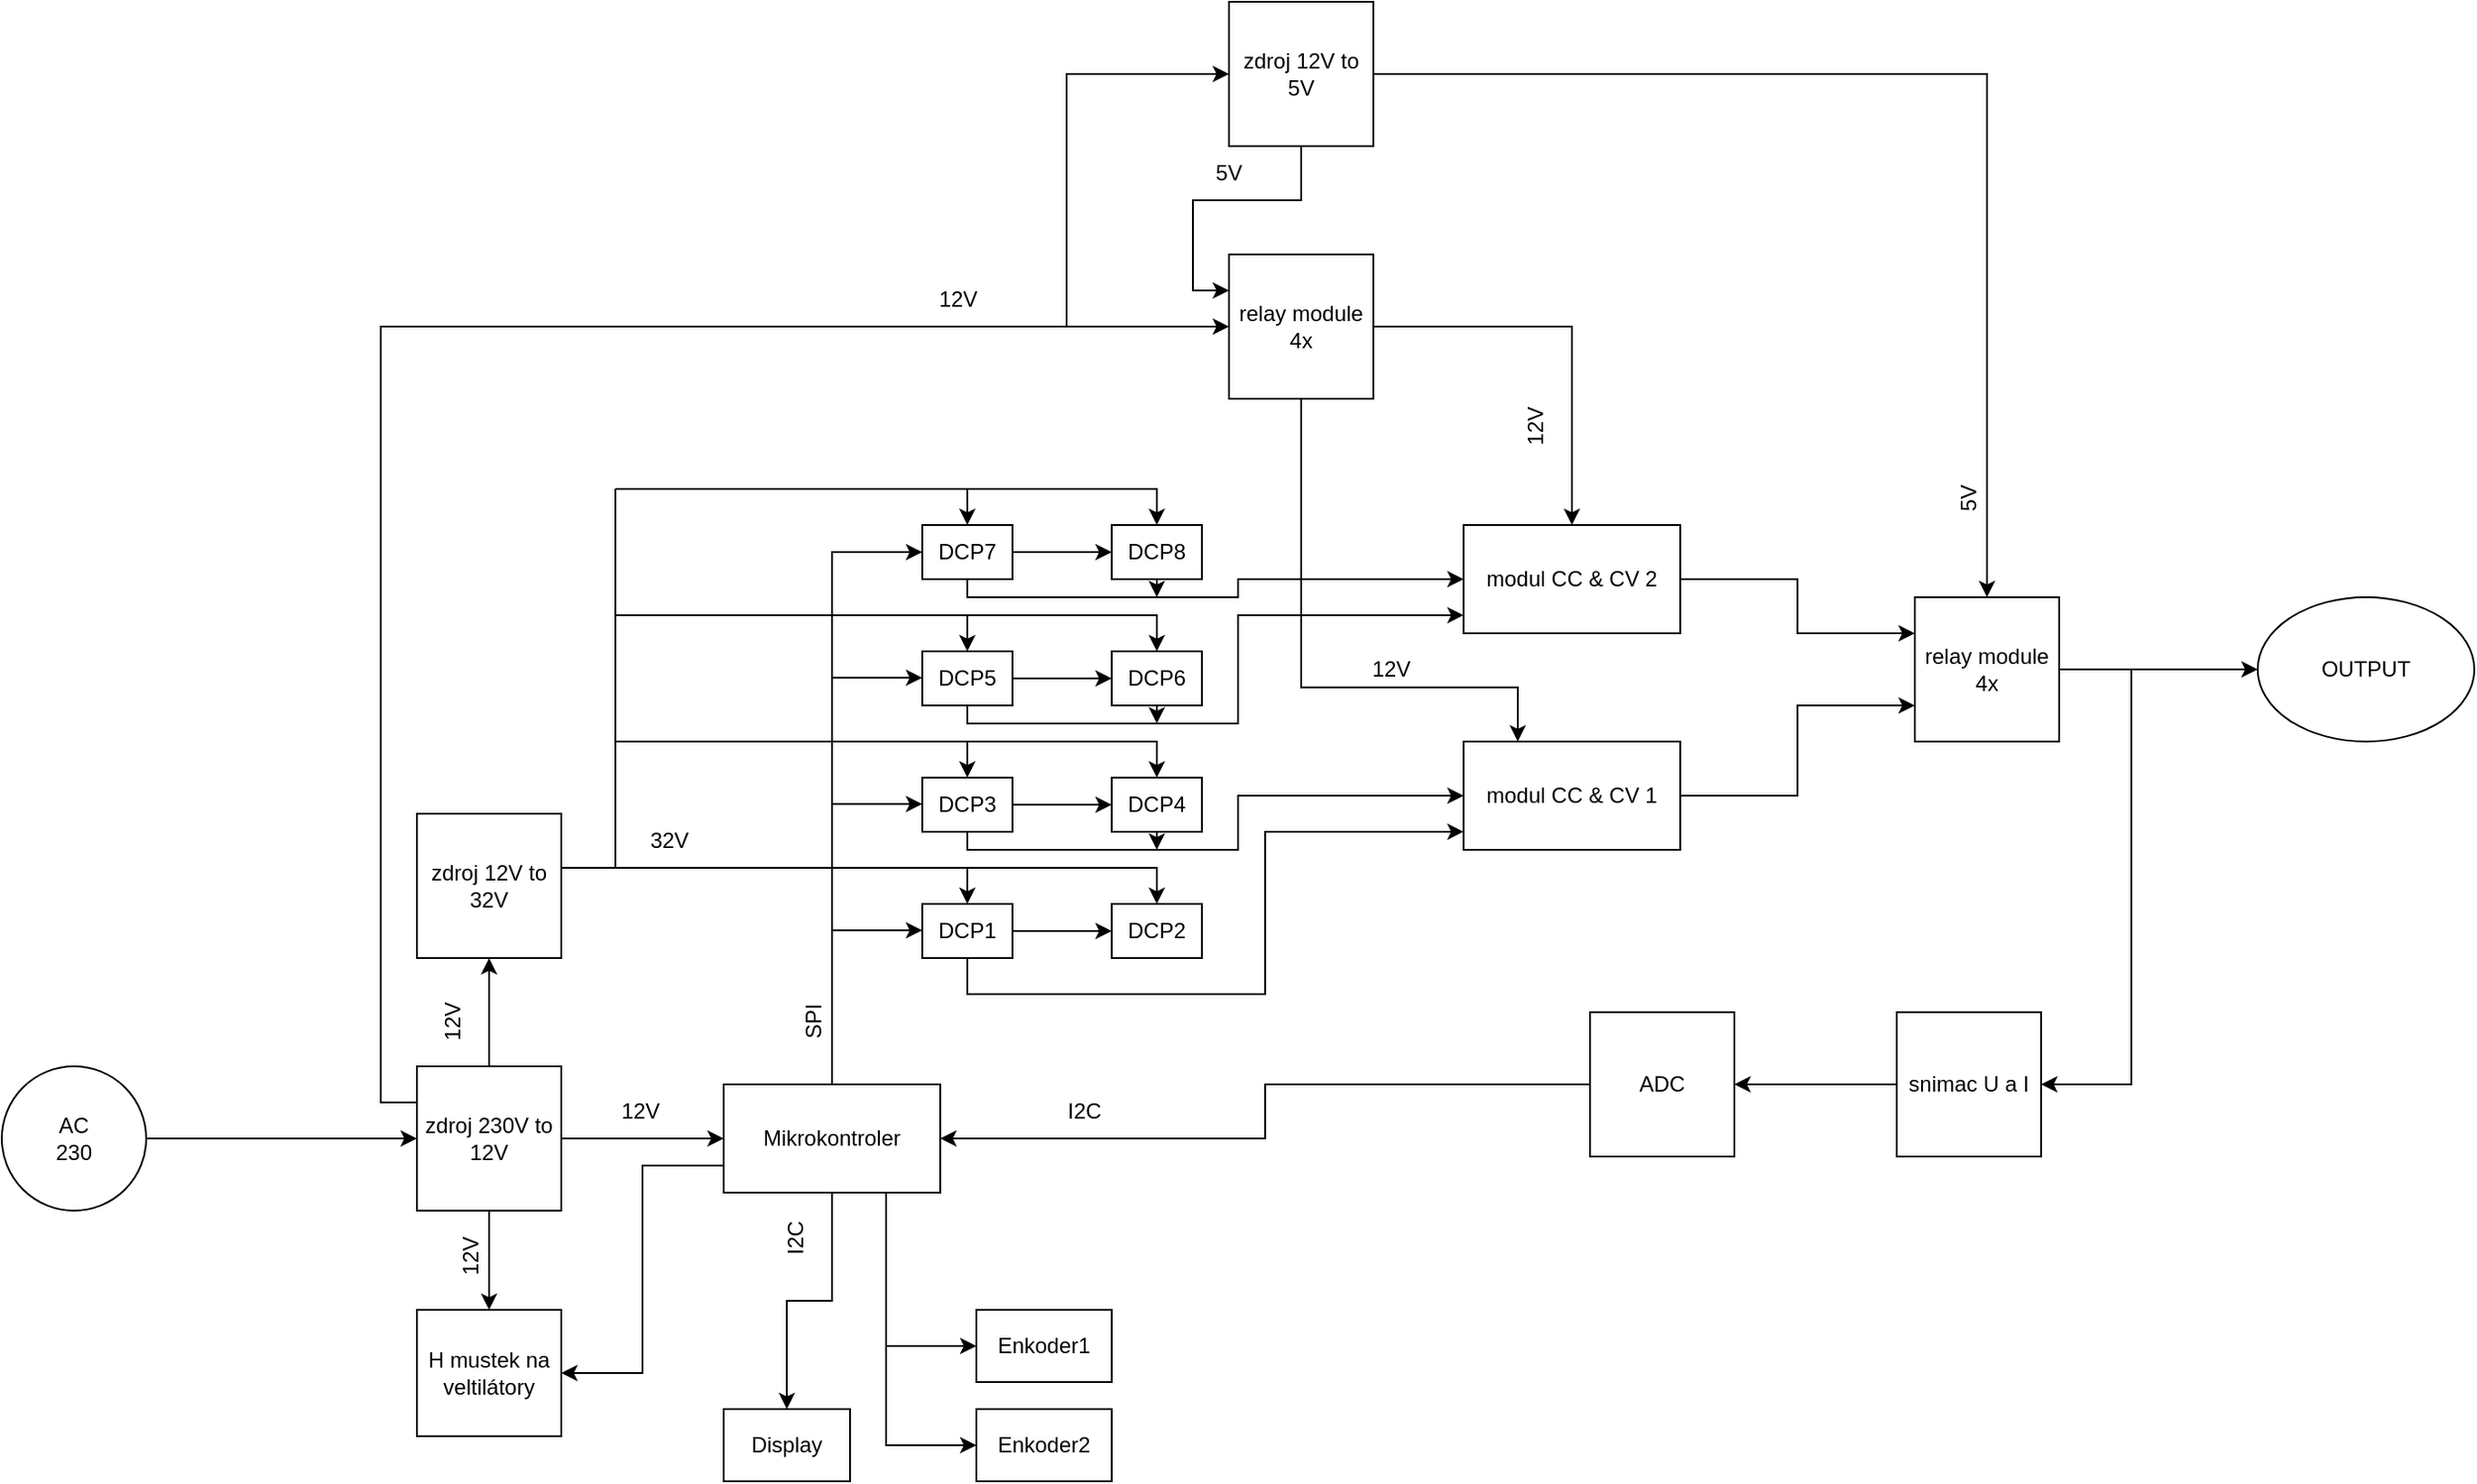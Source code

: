 <mxfile version="24.7.17">
  <diagram name="Stránka-1" id="HtR_30fvjnzo9S2--Yoa">
    <mxGraphModel dx="1434" dy="2013" grid="1" gridSize="10" guides="1" tooltips="1" connect="1" arrows="1" fold="1" page="1" pageScale="1" pageWidth="827" pageHeight="1169" math="0" shadow="0">
      <root>
        <mxCell id="0" />
        <mxCell id="1" parent="0" />
        <mxCell id="8qwPlh9qfdXBfqdP9BY3-44" style="edgeStyle=orthogonalEdgeStyle;rounded=0;orthogonalLoop=1;jettySize=auto;html=1;entryX=0;entryY=0.5;entryDx=0;entryDy=0;" parent="1" source="8qwPlh9qfdXBfqdP9BY3-1" target="8qwPlh9qfdXBfqdP9BY3-24" edge="1">
          <mxGeometry relative="1" as="geometry" />
        </mxCell>
        <mxCell id="AM9VBK2DPDKisSMMoRg6-6" style="edgeStyle=orthogonalEdgeStyle;rounded=0;orthogonalLoop=1;jettySize=auto;html=1;entryX=0.5;entryY=0;entryDx=0;entryDy=0;" parent="1" source="8qwPlh9qfdXBfqdP9BY3-1" target="AM9VBK2DPDKisSMMoRg6-3" edge="1">
          <mxGeometry relative="1" as="geometry" />
        </mxCell>
        <mxCell id="AM9VBK2DPDKisSMMoRg6-8" style="edgeStyle=orthogonalEdgeStyle;rounded=0;orthogonalLoop=1;jettySize=auto;html=1;exitX=0.75;exitY=1;exitDx=0;exitDy=0;entryX=0;entryY=0.5;entryDx=0;entryDy=0;" parent="1" source="8qwPlh9qfdXBfqdP9BY3-1" target="AM9VBK2DPDKisSMMoRg6-4" edge="1">
          <mxGeometry relative="1" as="geometry" />
        </mxCell>
        <mxCell id="0CBtYzVkp15g_8uijVB_-4" style="edgeStyle=orthogonalEdgeStyle;rounded=0;orthogonalLoop=1;jettySize=auto;html=1;exitX=0;exitY=0.75;exitDx=0;exitDy=0;entryX=1;entryY=0.5;entryDx=0;entryDy=0;" edge="1" parent="1" source="8qwPlh9qfdXBfqdP9BY3-1" target="0CBtYzVkp15g_8uijVB_-1">
          <mxGeometry relative="1" as="geometry" />
        </mxCell>
        <mxCell id="8qwPlh9qfdXBfqdP9BY3-1" value="Mikrokontroler" style="rounded=0;whiteSpace=wrap;html=1;" parent="1" vertex="1">
          <mxGeometry x="460" y="300" width="120" height="60" as="geometry" />
        </mxCell>
        <mxCell id="8qwPlh9qfdXBfqdP9BY3-7" value="" style="edgeStyle=orthogonalEdgeStyle;rounded=0;orthogonalLoop=1;jettySize=auto;html=1;" parent="1" source="8qwPlh9qfdXBfqdP9BY3-2" target="8qwPlh9qfdXBfqdP9BY3-3" edge="1">
          <mxGeometry relative="1" as="geometry" />
        </mxCell>
        <mxCell id="8qwPlh9qfdXBfqdP9BY3-2" value="AC&lt;div&gt;230&lt;/div&gt;" style="ellipse;whiteSpace=wrap;html=1;aspect=fixed;" parent="1" vertex="1">
          <mxGeometry x="60" y="290" width="80" height="80" as="geometry" />
        </mxCell>
        <mxCell id="8qwPlh9qfdXBfqdP9BY3-5" value="" style="edgeStyle=orthogonalEdgeStyle;rounded=0;orthogonalLoop=1;jettySize=auto;html=1;" parent="1" source="8qwPlh9qfdXBfqdP9BY3-3" target="8qwPlh9qfdXBfqdP9BY3-4" edge="1">
          <mxGeometry relative="1" as="geometry" />
        </mxCell>
        <mxCell id="8qwPlh9qfdXBfqdP9BY3-8" value="" style="edgeStyle=orthogonalEdgeStyle;rounded=0;orthogonalLoop=1;jettySize=auto;html=1;" parent="1" source="8qwPlh9qfdXBfqdP9BY3-3" target="8qwPlh9qfdXBfqdP9BY3-1" edge="1">
          <mxGeometry relative="1" as="geometry" />
        </mxCell>
        <mxCell id="AM9VBK2DPDKisSMMoRg6-15" style="edgeStyle=orthogonalEdgeStyle;rounded=0;orthogonalLoop=1;jettySize=auto;html=1;exitX=0;exitY=0.25;exitDx=0;exitDy=0;entryX=0;entryY=0.5;entryDx=0;entryDy=0;" parent="1" source="8qwPlh9qfdXBfqdP9BY3-3" target="AM9VBK2DPDKisSMMoRg6-19" edge="1">
          <mxGeometry relative="1" as="geometry">
            <mxPoint x="270" y="-150" as="targetPoint" />
            <Array as="points">
              <mxPoint x="270" y="310" />
              <mxPoint x="270" y="-120" />
            </Array>
          </mxGeometry>
        </mxCell>
        <mxCell id="0CBtYzVkp15g_8uijVB_-2" value="" style="edgeStyle=orthogonalEdgeStyle;rounded=0;orthogonalLoop=1;jettySize=auto;html=1;" edge="1" parent="1" source="8qwPlh9qfdXBfqdP9BY3-3" target="0CBtYzVkp15g_8uijVB_-1">
          <mxGeometry relative="1" as="geometry" />
        </mxCell>
        <mxCell id="8qwPlh9qfdXBfqdP9BY3-3" value="zdroj 230V to 12V" style="whiteSpace=wrap;html=1;aspect=fixed;" parent="1" vertex="1">
          <mxGeometry x="290" y="290" width="80" height="80" as="geometry" />
        </mxCell>
        <mxCell id="8qwPlh9qfdXBfqdP9BY3-49" style="edgeStyle=orthogonalEdgeStyle;rounded=0;orthogonalLoop=1;jettySize=auto;html=1;entryX=0.5;entryY=0;entryDx=0;entryDy=0;" parent="1" source="8qwPlh9qfdXBfqdP9BY3-4" target="8qwPlh9qfdXBfqdP9BY3-13" edge="1">
          <mxGeometry relative="1" as="geometry">
            <Array as="points">
              <mxPoint x="595" y="180" />
            </Array>
          </mxGeometry>
        </mxCell>
        <mxCell id="8qwPlh9qfdXBfqdP9BY3-4" value="zdroj 12V to 32V" style="whiteSpace=wrap;html=1;aspect=fixed;" parent="1" vertex="1">
          <mxGeometry x="290" y="150" width="80" height="80" as="geometry" />
        </mxCell>
        <mxCell id="8qwPlh9qfdXBfqdP9BY3-9" value="12V" style="text;html=1;align=center;verticalAlign=middle;whiteSpace=wrap;rounded=0;" parent="1" vertex="1">
          <mxGeometry x="384" y="300" width="60" height="30" as="geometry" />
        </mxCell>
        <mxCell id="8qwPlh9qfdXBfqdP9BY3-10" value="12V" style="text;html=1;align=center;verticalAlign=middle;whiteSpace=wrap;rounded=0;rotation=-90;" parent="1" vertex="1">
          <mxGeometry x="280" y="250" width="60" height="30" as="geometry" />
        </mxCell>
        <mxCell id="8qwPlh9qfdXBfqdP9BY3-31" value="" style="edgeStyle=orthogonalEdgeStyle;rounded=0;orthogonalLoop=1;jettySize=auto;html=1;" parent="1" source="8qwPlh9qfdXBfqdP9BY3-13" target="8qwPlh9qfdXBfqdP9BY3-22" edge="1">
          <mxGeometry relative="1" as="geometry" />
        </mxCell>
        <mxCell id="8qwPlh9qfdXBfqdP9BY3-13" value="DCP1" style="rounded=0;whiteSpace=wrap;html=1;" parent="1" vertex="1">
          <mxGeometry x="570" y="200" width="50" height="30" as="geometry" />
        </mxCell>
        <mxCell id="8qwPlh9qfdXBfqdP9BY3-32" value="" style="edgeStyle=orthogonalEdgeStyle;rounded=0;orthogonalLoop=1;jettySize=auto;html=1;" parent="1" source="8qwPlh9qfdXBfqdP9BY3-20" target="8qwPlh9qfdXBfqdP9BY3-21" edge="1">
          <mxGeometry relative="1" as="geometry" />
        </mxCell>
        <mxCell id="8qwPlh9qfdXBfqdP9BY3-67" style="edgeStyle=orthogonalEdgeStyle;rounded=0;orthogonalLoop=1;jettySize=auto;html=1;exitX=0.5;exitY=1;exitDx=0;exitDy=0;entryX=0;entryY=0.5;entryDx=0;entryDy=0;" parent="1" source="8qwPlh9qfdXBfqdP9BY3-20" target="8qwPlh9qfdXBfqdP9BY3-62" edge="1">
          <mxGeometry relative="1" as="geometry">
            <Array as="points">
              <mxPoint x="595" y="170" />
              <mxPoint x="745" y="170" />
              <mxPoint x="745" y="140" />
            </Array>
          </mxGeometry>
        </mxCell>
        <mxCell id="8qwPlh9qfdXBfqdP9BY3-20" value="DCP3" style="rounded=0;whiteSpace=wrap;html=1;" parent="1" vertex="1">
          <mxGeometry x="570" y="130" width="50" height="30" as="geometry" />
        </mxCell>
        <mxCell id="8qwPlh9qfdXBfqdP9BY3-68" style="edgeStyle=orthogonalEdgeStyle;rounded=0;orthogonalLoop=1;jettySize=auto;html=1;exitX=0.5;exitY=1;exitDx=0;exitDy=0;" parent="1" source="8qwPlh9qfdXBfqdP9BY3-21" edge="1">
          <mxGeometry relative="1" as="geometry">
            <mxPoint x="700" y="170" as="targetPoint" />
          </mxGeometry>
        </mxCell>
        <mxCell id="8qwPlh9qfdXBfqdP9BY3-21" value="DCP4" style="rounded=0;whiteSpace=wrap;html=1;" parent="1" vertex="1">
          <mxGeometry x="675" y="130" width="50" height="30" as="geometry" />
        </mxCell>
        <mxCell id="8qwPlh9qfdXBfqdP9BY3-22" value="DCP2" style="rounded=0;whiteSpace=wrap;html=1;" parent="1" vertex="1">
          <mxGeometry x="675" y="200" width="50" height="30" as="geometry" />
        </mxCell>
        <mxCell id="8qwPlh9qfdXBfqdP9BY3-30" value="" style="edgeStyle=orthogonalEdgeStyle;rounded=0;orthogonalLoop=1;jettySize=auto;html=1;" parent="1" source="8qwPlh9qfdXBfqdP9BY3-23" target="8qwPlh9qfdXBfqdP9BY3-26" edge="1">
          <mxGeometry relative="1" as="geometry" />
        </mxCell>
        <mxCell id="8qwPlh9qfdXBfqdP9BY3-23" value="DCP5" style="rounded=0;whiteSpace=wrap;html=1;" parent="1" vertex="1">
          <mxGeometry x="570" y="60" width="50" height="30" as="geometry" />
        </mxCell>
        <mxCell id="8qwPlh9qfdXBfqdP9BY3-29" value="" style="edgeStyle=orthogonalEdgeStyle;rounded=0;orthogonalLoop=1;jettySize=auto;html=1;" parent="1" source="8qwPlh9qfdXBfqdP9BY3-24" target="8qwPlh9qfdXBfqdP9BY3-25" edge="1">
          <mxGeometry relative="1" as="geometry" />
        </mxCell>
        <mxCell id="8qwPlh9qfdXBfqdP9BY3-63" style="edgeStyle=orthogonalEdgeStyle;rounded=0;orthogonalLoop=1;jettySize=auto;html=1;exitX=0.5;exitY=1;exitDx=0;exitDy=0;entryX=0;entryY=0.5;entryDx=0;entryDy=0;" parent="1" source="8qwPlh9qfdXBfqdP9BY3-24" target="8qwPlh9qfdXBfqdP9BY3-61" edge="1">
          <mxGeometry relative="1" as="geometry">
            <Array as="points">
              <mxPoint x="595" y="30" />
              <mxPoint x="745" y="30" />
              <mxPoint x="745" y="20" />
            </Array>
          </mxGeometry>
        </mxCell>
        <mxCell id="8qwPlh9qfdXBfqdP9BY3-24" value="DCP7" style="rounded=0;whiteSpace=wrap;html=1;" parent="1" vertex="1">
          <mxGeometry x="570" y="-10" width="50" height="30" as="geometry" />
        </mxCell>
        <mxCell id="8qwPlh9qfdXBfqdP9BY3-64" style="edgeStyle=orthogonalEdgeStyle;rounded=0;orthogonalLoop=1;jettySize=auto;html=1;exitX=0.5;exitY=1;exitDx=0;exitDy=0;" parent="1" source="8qwPlh9qfdXBfqdP9BY3-25" edge="1">
          <mxGeometry relative="1" as="geometry">
            <mxPoint x="700" y="30" as="targetPoint" />
          </mxGeometry>
        </mxCell>
        <mxCell id="8qwPlh9qfdXBfqdP9BY3-25" value="DCP8" style="rounded=0;whiteSpace=wrap;html=1;" parent="1" vertex="1">
          <mxGeometry x="675" y="-10" width="50" height="30" as="geometry" />
        </mxCell>
        <mxCell id="8qwPlh9qfdXBfqdP9BY3-66" style="edgeStyle=orthogonalEdgeStyle;rounded=0;orthogonalLoop=1;jettySize=auto;html=1;exitX=0.5;exitY=1;exitDx=0;exitDy=0;" parent="1" source="8qwPlh9qfdXBfqdP9BY3-26" edge="1">
          <mxGeometry relative="1" as="geometry">
            <mxPoint x="700" y="100" as="targetPoint" />
          </mxGeometry>
        </mxCell>
        <mxCell id="8qwPlh9qfdXBfqdP9BY3-26" value="DCP6" style="rounded=0;whiteSpace=wrap;html=1;" parent="1" vertex="1">
          <mxGeometry x="675" y="60" width="50" height="30" as="geometry" />
        </mxCell>
        <mxCell id="8qwPlh9qfdXBfqdP9BY3-46" value="" style="endArrow=classic;html=1;rounded=0;" parent="1" edge="1">
          <mxGeometry width="50" height="50" relative="1" as="geometry">
            <mxPoint x="520" y="74.67" as="sourcePoint" />
            <mxPoint x="570" y="74.67" as="targetPoint" />
          </mxGeometry>
        </mxCell>
        <mxCell id="8qwPlh9qfdXBfqdP9BY3-47" value="" style="endArrow=classic;html=1;rounded=0;" parent="1" edge="1">
          <mxGeometry width="50" height="50" relative="1" as="geometry">
            <mxPoint x="520" y="144.67" as="sourcePoint" />
            <mxPoint x="570" y="144.67" as="targetPoint" />
          </mxGeometry>
        </mxCell>
        <mxCell id="8qwPlh9qfdXBfqdP9BY3-48" value="" style="endArrow=classic;html=1;rounded=0;" parent="1" edge="1">
          <mxGeometry width="50" height="50" relative="1" as="geometry">
            <mxPoint x="520" y="214.67" as="sourcePoint" />
            <mxPoint x="570" y="214.67" as="targetPoint" />
          </mxGeometry>
        </mxCell>
        <mxCell id="8qwPlh9qfdXBfqdP9BY3-52" style="edgeStyle=orthogonalEdgeStyle;rounded=0;orthogonalLoop=1;jettySize=auto;html=1;" parent="1" target="8qwPlh9qfdXBfqdP9BY3-22" edge="1">
          <mxGeometry relative="1" as="geometry">
            <mxPoint x="580" y="180" as="sourcePoint" />
            <mxPoint x="812.5" y="200" as="targetPoint" />
            <Array as="points">
              <mxPoint x="700" y="180" />
            </Array>
          </mxGeometry>
        </mxCell>
        <mxCell id="8qwPlh9qfdXBfqdP9BY3-53" style="edgeStyle=orthogonalEdgeStyle;rounded=0;orthogonalLoop=1;jettySize=auto;html=1;entryX=0.5;entryY=0;entryDx=0;entryDy=0;" parent="1" edge="1">
          <mxGeometry relative="1" as="geometry">
            <mxPoint x="400" y="110" as="sourcePoint" />
            <mxPoint x="595" y="130" as="targetPoint" />
            <Array as="points">
              <mxPoint x="595" y="110" />
            </Array>
          </mxGeometry>
        </mxCell>
        <mxCell id="8qwPlh9qfdXBfqdP9BY3-54" style="edgeStyle=orthogonalEdgeStyle;rounded=0;orthogonalLoop=1;jettySize=auto;html=1;" parent="1" edge="1">
          <mxGeometry relative="1" as="geometry">
            <mxPoint x="580" y="110" as="sourcePoint" />
            <mxPoint x="700" y="130" as="targetPoint" />
            <Array as="points">
              <mxPoint x="700" y="110" />
            </Array>
          </mxGeometry>
        </mxCell>
        <mxCell id="8qwPlh9qfdXBfqdP9BY3-55" style="edgeStyle=orthogonalEdgeStyle;rounded=0;orthogonalLoop=1;jettySize=auto;html=1;entryX=0.5;entryY=0;entryDx=0;entryDy=0;" parent="1" edge="1">
          <mxGeometry relative="1" as="geometry">
            <mxPoint x="400" y="40" as="sourcePoint" />
            <mxPoint x="595" y="60" as="targetPoint" />
            <Array as="points">
              <mxPoint x="595" y="40" />
            </Array>
          </mxGeometry>
        </mxCell>
        <mxCell id="8qwPlh9qfdXBfqdP9BY3-56" style="edgeStyle=orthogonalEdgeStyle;rounded=0;orthogonalLoop=1;jettySize=auto;html=1;" parent="1" edge="1">
          <mxGeometry relative="1" as="geometry">
            <mxPoint x="580" y="40" as="sourcePoint" />
            <mxPoint x="700" y="60" as="targetPoint" />
            <Array as="points">
              <mxPoint x="700" y="40" />
            </Array>
          </mxGeometry>
        </mxCell>
        <mxCell id="8qwPlh9qfdXBfqdP9BY3-57" style="edgeStyle=orthogonalEdgeStyle;rounded=0;orthogonalLoop=1;jettySize=auto;html=1;entryX=0.5;entryY=0;entryDx=0;entryDy=0;" parent="1" edge="1">
          <mxGeometry relative="1" as="geometry">
            <mxPoint x="400" y="-30" as="sourcePoint" />
            <mxPoint x="595" y="-10" as="targetPoint" />
            <Array as="points">
              <mxPoint x="595" y="-30" />
            </Array>
          </mxGeometry>
        </mxCell>
        <mxCell id="8qwPlh9qfdXBfqdP9BY3-58" style="edgeStyle=orthogonalEdgeStyle;rounded=0;orthogonalLoop=1;jettySize=auto;html=1;" parent="1" edge="1">
          <mxGeometry relative="1" as="geometry">
            <mxPoint x="580" y="-30" as="sourcePoint" />
            <mxPoint x="700" y="-10" as="targetPoint" />
            <Array as="points">
              <mxPoint x="700" y="-30" />
            </Array>
          </mxGeometry>
        </mxCell>
        <mxCell id="8qwPlh9qfdXBfqdP9BY3-59" value="" style="endArrow=none;html=1;rounded=0;" parent="1" edge="1">
          <mxGeometry width="50" height="50" relative="1" as="geometry">
            <mxPoint x="400" y="180" as="sourcePoint" />
            <mxPoint x="400" y="-30" as="targetPoint" />
          </mxGeometry>
        </mxCell>
        <mxCell id="AM9VBK2DPDKisSMMoRg6-13" style="edgeStyle=orthogonalEdgeStyle;rounded=0;orthogonalLoop=1;jettySize=auto;html=1;" parent="1" source="8qwPlh9qfdXBfqdP9BY3-61" target="AM9VBK2DPDKisSMMoRg6-12" edge="1">
          <mxGeometry relative="1" as="geometry">
            <Array as="points">
              <mxPoint x="1055" y="20" />
              <mxPoint x="1055" y="50" />
            </Array>
          </mxGeometry>
        </mxCell>
        <mxCell id="8qwPlh9qfdXBfqdP9BY3-61" value="modul CC &amp;amp; CV 2" style="rounded=0;whiteSpace=wrap;html=1;" parent="1" vertex="1">
          <mxGeometry x="870" y="-10" width="120" height="60" as="geometry" />
        </mxCell>
        <mxCell id="AM9VBK2DPDKisSMMoRg6-14" style="edgeStyle=orthogonalEdgeStyle;rounded=0;orthogonalLoop=1;jettySize=auto;html=1;entryX=0;entryY=0.75;entryDx=0;entryDy=0;" parent="1" source="8qwPlh9qfdXBfqdP9BY3-62" target="AM9VBK2DPDKisSMMoRg6-12" edge="1">
          <mxGeometry relative="1" as="geometry" />
        </mxCell>
        <mxCell id="8qwPlh9qfdXBfqdP9BY3-62" value="modul CC &amp;amp; CV 1" style="rounded=0;whiteSpace=wrap;html=1;" parent="1" vertex="1">
          <mxGeometry x="870" y="110" width="120" height="60" as="geometry" />
        </mxCell>
        <mxCell id="8qwPlh9qfdXBfqdP9BY3-65" style="edgeStyle=orthogonalEdgeStyle;rounded=0;orthogonalLoop=1;jettySize=auto;html=1;exitX=0.5;exitY=1;exitDx=0;exitDy=0;entryX=0;entryY=0.833;entryDx=0;entryDy=0;entryPerimeter=0;" parent="1" source="8qwPlh9qfdXBfqdP9BY3-23" target="8qwPlh9qfdXBfqdP9BY3-61" edge="1">
          <mxGeometry relative="1" as="geometry">
            <Array as="points">
              <mxPoint x="595" y="100" />
              <mxPoint x="745" y="100" />
              <mxPoint x="745" y="40" />
            </Array>
          </mxGeometry>
        </mxCell>
        <mxCell id="8qwPlh9qfdXBfqdP9BY3-69" style="edgeStyle=orthogonalEdgeStyle;rounded=0;orthogonalLoop=1;jettySize=auto;html=1;exitX=0.5;exitY=1;exitDx=0;exitDy=0;entryX=0;entryY=0.833;entryDx=0;entryDy=0;entryPerimeter=0;" parent="1" source="8qwPlh9qfdXBfqdP9BY3-13" target="8qwPlh9qfdXBfqdP9BY3-62" edge="1">
          <mxGeometry relative="1" as="geometry">
            <Array as="points">
              <mxPoint x="595" y="250" />
              <mxPoint x="760" y="250" />
              <mxPoint x="760" y="160" />
            </Array>
          </mxGeometry>
        </mxCell>
        <mxCell id="AM9VBK2DPDKisSMMoRg6-1" value="SPI" style="text;html=1;align=center;verticalAlign=middle;whiteSpace=wrap;rounded=0;rotation=-90;" parent="1" vertex="1">
          <mxGeometry x="480" y="250" width="60" height="30" as="geometry" />
        </mxCell>
        <mxCell id="AM9VBK2DPDKisSMMoRg6-2" value="32V" style="text;html=1;align=center;verticalAlign=middle;whiteSpace=wrap;rounded=0;" parent="1" vertex="1">
          <mxGeometry x="400" y="150" width="60" height="30" as="geometry" />
        </mxCell>
        <mxCell id="AM9VBK2DPDKisSMMoRg6-3" value="Display" style="rounded=0;whiteSpace=wrap;html=1;" parent="1" vertex="1">
          <mxGeometry x="460" y="480" width="70" height="40" as="geometry" />
        </mxCell>
        <mxCell id="AM9VBK2DPDKisSMMoRg6-4" value="Enkoder1" style="rounded=0;whiteSpace=wrap;html=1;" parent="1" vertex="1">
          <mxGeometry x="600" y="425" width="75" height="40" as="geometry" />
        </mxCell>
        <mxCell id="AM9VBK2DPDKisSMMoRg6-5" value="Enkoder2" style="rounded=0;whiteSpace=wrap;html=1;" parent="1" vertex="1">
          <mxGeometry x="600" y="480" width="75" height="40" as="geometry" />
        </mxCell>
        <mxCell id="AM9VBK2DPDKisSMMoRg6-7" value="I2C" style="text;html=1;align=center;verticalAlign=middle;whiteSpace=wrap;rounded=0;rotation=-90;" parent="1" vertex="1">
          <mxGeometry x="470" y="370" width="60" height="30" as="geometry" />
        </mxCell>
        <mxCell id="AM9VBK2DPDKisSMMoRg6-9" style="edgeStyle=orthogonalEdgeStyle;rounded=0;orthogonalLoop=1;jettySize=auto;html=1;exitX=0.75;exitY=1;exitDx=0;exitDy=0;entryX=0;entryY=0.5;entryDx=0;entryDy=0;" parent="1" source="8qwPlh9qfdXBfqdP9BY3-1" target="AM9VBK2DPDKisSMMoRg6-5" edge="1">
          <mxGeometry relative="1" as="geometry">
            <mxPoint x="500" y="440" as="sourcePoint" />
            <mxPoint x="550" y="525" as="targetPoint" />
          </mxGeometry>
        </mxCell>
        <mxCell id="AM9VBK2DPDKisSMMoRg6-23" value="" style="edgeStyle=orthogonalEdgeStyle;rounded=0;orthogonalLoop=1;jettySize=auto;html=1;" parent="1" source="AM9VBK2DPDKisSMMoRg6-12" target="AM9VBK2DPDKisSMMoRg6-22" edge="1">
          <mxGeometry relative="1" as="geometry" />
        </mxCell>
        <mxCell id="AM9VBK2DPDKisSMMoRg6-25" style="edgeStyle=orthogonalEdgeStyle;rounded=0;orthogonalLoop=1;jettySize=auto;html=1;entryX=1;entryY=0.5;entryDx=0;entryDy=0;" parent="1" source="AM9VBK2DPDKisSMMoRg6-12" target="AM9VBK2DPDKisSMMoRg6-24" edge="1">
          <mxGeometry relative="1" as="geometry">
            <Array as="points">
              <mxPoint x="1240" y="70" />
              <mxPoint x="1240" y="300" />
            </Array>
          </mxGeometry>
        </mxCell>
        <mxCell id="AM9VBK2DPDKisSMMoRg6-12" value="relay module 4x" style="whiteSpace=wrap;html=1;aspect=fixed;" parent="1" vertex="1">
          <mxGeometry x="1120" y="30" width="80" height="80" as="geometry" />
        </mxCell>
        <mxCell id="AM9VBK2DPDKisSMMoRg6-16" value="12V" style="text;html=1;align=center;verticalAlign=middle;whiteSpace=wrap;rounded=0;rotation=0;" parent="1" vertex="1">
          <mxGeometry x="560" y="-150" width="60" height="30" as="geometry" />
        </mxCell>
        <mxCell id="AM9VBK2DPDKisSMMoRg6-17" value="" style="endArrow=classic;html=1;rounded=0;entryX=0.25;entryY=0;entryDx=0;entryDy=0;" parent="1" target="8qwPlh9qfdXBfqdP9BY3-62" edge="1">
          <mxGeometry width="50" height="50" relative="1" as="geometry">
            <mxPoint x="780" y="-80" as="sourcePoint" />
            <mxPoint x="777" y="90" as="targetPoint" />
            <Array as="points">
              <mxPoint x="780" y="80" />
              <mxPoint x="900" y="80" />
            </Array>
          </mxGeometry>
        </mxCell>
        <mxCell id="AM9VBK2DPDKisSMMoRg6-18" value="12V" style="text;html=1;align=center;verticalAlign=middle;whiteSpace=wrap;rounded=0;" parent="1" vertex="1">
          <mxGeometry x="800" y="55" width="60" height="30" as="geometry" />
        </mxCell>
        <mxCell id="AM9VBK2DPDKisSMMoRg6-20" style="edgeStyle=orthogonalEdgeStyle;rounded=0;orthogonalLoop=1;jettySize=auto;html=1;entryX=0.5;entryY=0;entryDx=0;entryDy=0;" parent="1" source="AM9VBK2DPDKisSMMoRg6-19" target="8qwPlh9qfdXBfqdP9BY3-61" edge="1">
          <mxGeometry relative="1" as="geometry" />
        </mxCell>
        <mxCell id="AM9VBK2DPDKisSMMoRg6-19" value="relay module 4x" style="whiteSpace=wrap;html=1;aspect=fixed;" parent="1" vertex="1">
          <mxGeometry x="740" y="-160" width="80" height="80" as="geometry" />
        </mxCell>
        <mxCell id="AM9VBK2DPDKisSMMoRg6-21" value="12V" style="text;html=1;align=center;verticalAlign=middle;whiteSpace=wrap;rounded=0;rotation=-90;" parent="1" vertex="1">
          <mxGeometry x="880" y="-80" width="60" height="30" as="geometry" />
        </mxCell>
        <mxCell id="AM9VBK2DPDKisSMMoRg6-22" value="OUTPUT" style="ellipse;whiteSpace=wrap;html=1;" parent="1" vertex="1">
          <mxGeometry x="1310" y="30" width="120" height="80" as="geometry" />
        </mxCell>
        <mxCell id="AM9VBK2DPDKisSMMoRg6-28" value="" style="edgeStyle=orthogonalEdgeStyle;rounded=0;orthogonalLoop=1;jettySize=auto;html=1;" parent="1" source="AM9VBK2DPDKisSMMoRg6-24" target="AM9VBK2DPDKisSMMoRg6-27" edge="1">
          <mxGeometry relative="1" as="geometry" />
        </mxCell>
        <mxCell id="AM9VBK2DPDKisSMMoRg6-24" value="snimac U a I" style="whiteSpace=wrap;html=1;aspect=fixed;" parent="1" vertex="1">
          <mxGeometry x="1110" y="260" width="80" height="80" as="geometry" />
        </mxCell>
        <mxCell id="AM9VBK2DPDKisSMMoRg6-29" style="edgeStyle=orthogonalEdgeStyle;rounded=0;orthogonalLoop=1;jettySize=auto;html=1;entryX=1;entryY=0.5;entryDx=0;entryDy=0;" parent="1" source="AM9VBK2DPDKisSMMoRg6-27" target="8qwPlh9qfdXBfqdP9BY3-1" edge="1">
          <mxGeometry relative="1" as="geometry" />
        </mxCell>
        <mxCell id="AM9VBK2DPDKisSMMoRg6-27" value="ADC" style="whiteSpace=wrap;html=1;aspect=fixed;" parent="1" vertex="1">
          <mxGeometry x="940" y="260" width="80" height="80" as="geometry" />
        </mxCell>
        <mxCell id="AM9VBK2DPDKisSMMoRg6-30" value="I2C" style="text;html=1;align=center;verticalAlign=middle;whiteSpace=wrap;rounded=0;rotation=0;" parent="1" vertex="1">
          <mxGeometry x="630" y="300" width="60" height="30" as="geometry" />
        </mxCell>
        <mxCell id="AM9VBK2DPDKisSMMoRg6-33" style="edgeStyle=orthogonalEdgeStyle;rounded=0;orthogonalLoop=1;jettySize=auto;html=1;entryX=0;entryY=0.25;entryDx=0;entryDy=0;" parent="1" source="AM9VBK2DPDKisSMMoRg6-31" target="AM9VBK2DPDKisSMMoRg6-19" edge="1">
          <mxGeometry relative="1" as="geometry" />
        </mxCell>
        <mxCell id="AM9VBK2DPDKisSMMoRg6-35" style="edgeStyle=orthogonalEdgeStyle;rounded=0;orthogonalLoop=1;jettySize=auto;html=1;entryX=0.5;entryY=0;entryDx=0;entryDy=0;" parent="1" source="AM9VBK2DPDKisSMMoRg6-31" target="AM9VBK2DPDKisSMMoRg6-12" edge="1">
          <mxGeometry relative="1" as="geometry" />
        </mxCell>
        <mxCell id="AM9VBK2DPDKisSMMoRg6-31" value="zdroj 12V to 5&lt;span style=&quot;background-color: initial;&quot;&gt;V&lt;/span&gt;" style="whiteSpace=wrap;html=1;aspect=fixed;" parent="1" vertex="1">
          <mxGeometry x="740" y="-300" width="80" height="80" as="geometry" />
        </mxCell>
        <mxCell id="AM9VBK2DPDKisSMMoRg6-32" value="" style="endArrow=classic;html=1;rounded=0;entryX=0;entryY=0.5;entryDx=0;entryDy=0;" parent="1" target="AM9VBK2DPDKisSMMoRg6-31" edge="1">
          <mxGeometry width="50" height="50" relative="1" as="geometry">
            <mxPoint x="650" y="-120" as="sourcePoint" />
            <mxPoint x="650" y="-220" as="targetPoint" />
            <Array as="points">
              <mxPoint x="650" y="-260" />
            </Array>
          </mxGeometry>
        </mxCell>
        <mxCell id="AM9VBK2DPDKisSMMoRg6-34" value="5V" style="text;html=1;align=center;verticalAlign=middle;whiteSpace=wrap;rounded=0;" parent="1" vertex="1">
          <mxGeometry x="710" y="-220" width="60" height="30" as="geometry" />
        </mxCell>
        <mxCell id="AM9VBK2DPDKisSMMoRg6-36" value="5&lt;span style=&quot;background-color: initial;&quot;&gt;V&lt;/span&gt;" style="text;html=1;align=center;verticalAlign=middle;whiteSpace=wrap;rounded=0;rotation=-90;" parent="1" vertex="1">
          <mxGeometry x="1120" y="-40" width="60" height="30" as="geometry" />
        </mxCell>
        <mxCell id="0CBtYzVkp15g_8uijVB_-1" value="H mustek na veltilátory" style="rounded=0;whiteSpace=wrap;html=1;" vertex="1" parent="1">
          <mxGeometry x="290" y="425" width="80" height="70" as="geometry" />
        </mxCell>
        <mxCell id="0CBtYzVkp15g_8uijVB_-3" value="12V" style="text;html=1;align=center;verticalAlign=middle;whiteSpace=wrap;rounded=0;rotation=-90;" vertex="1" parent="1">
          <mxGeometry x="290" y="380" width="60" height="30" as="geometry" />
        </mxCell>
      </root>
    </mxGraphModel>
  </diagram>
</mxfile>
